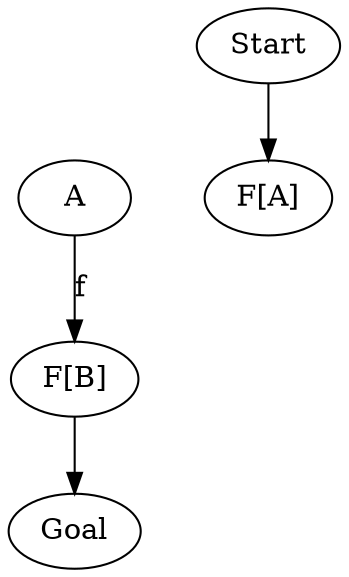 digraph {
   Start[class="extremity"]
    Goal[class="extremity"]

    FA[label="F[A]" group="lower" class="start"]
    A[group="upper" class="disabled"]
    FB[label="F[B]" group="upper" class="goal,disabled"]
    XX[label="X" group="lower" style="invis"]


    {
        rank=same
        A -> FA[dir="back" style="invis"]
    }


    {
        rank=same
        FB -> XX[style="invis"]
    }

    FA -> XX[style="invis"]
    A -> FB[label="f" class="disabled"]

    Start -> FA[class="start"]
    FB -> Goal[class="goal,disabled"]
}
